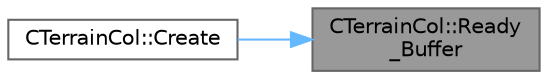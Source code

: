 digraph "CTerrainCol::Ready_Buffer"
{
 // LATEX_PDF_SIZE
  bgcolor="transparent";
  edge [fontname=Helvetica,fontsize=10,labelfontname=Helvetica,labelfontsize=10];
  node [fontname=Helvetica,fontsize=10,shape=box,height=0.2,width=0.4];
  rankdir="RL";
  Node1 [id="Node000001",label="CTerrainCol::Ready\l_Buffer",height=0.2,width=0.4,color="gray40", fillcolor="grey60", style="filled", fontcolor="black",tooltip=" "];
  Node1 -> Node2 [id="edge2_Node000001_Node000002",dir="back",color="steelblue1",style="solid",tooltip=" "];
  Node2 [id="Node000002",label="CTerrainCol::Create",height=0.2,width=0.4,color="grey40", fillcolor="white", style="filled",URL="$class_c_terrain_col.html#a2fbb1d9615794cebe087cb932f525011",tooltip=" "];
}
